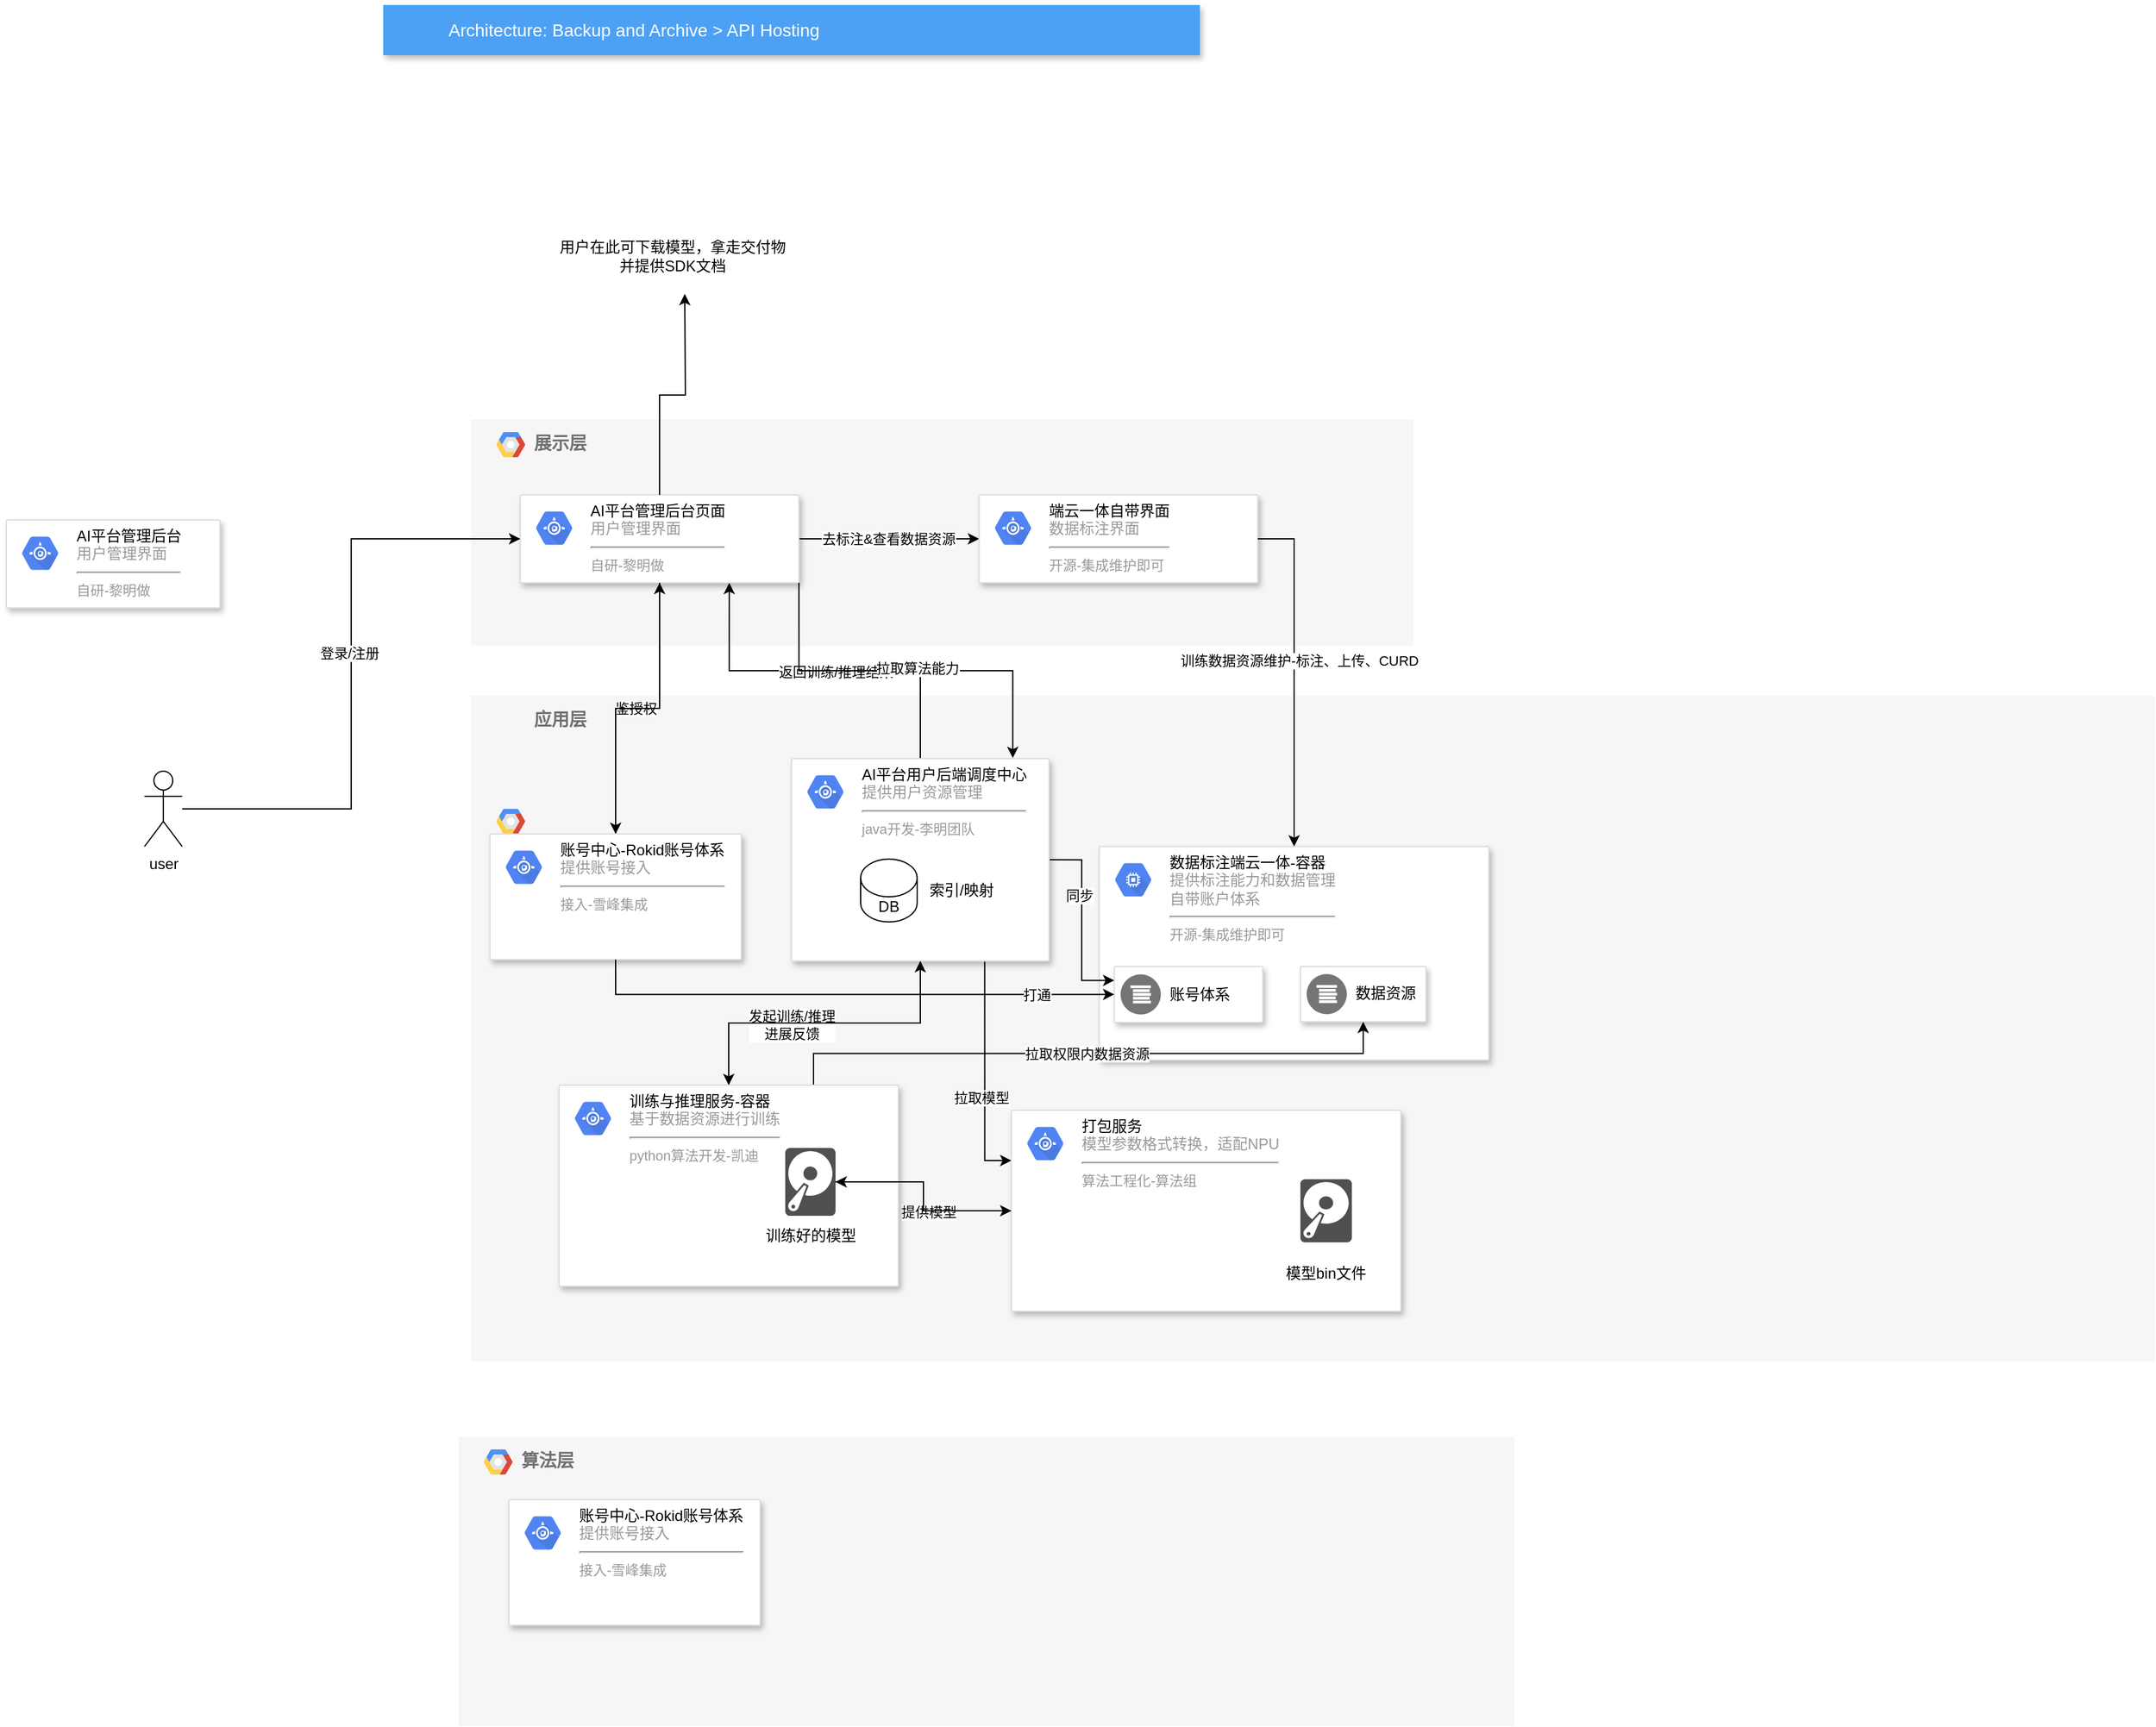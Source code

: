 <mxfile version="17.2.2" type="github">
  <diagram id="f106602c-feb2-e66a-4537-3a34d633f6aa" name="Page-1">
    <mxGraphModel dx="2115" dy="559" grid="1" gridSize="10" guides="1" tooltips="1" connect="1" arrows="1" fold="1" page="1" pageScale="1" pageWidth="1169" pageHeight="827" background="none" math="0" shadow="0">
      <root>
        <mxCell id="0" />
        <mxCell id="1" parent="0" />
        <mxCell id="818" value="Architecture: Backup and Archive &amp;gt; API Hosting" style="fillColor=#4DA1F5;strokeColor=none;shadow=1;gradientColor=none;fontSize=14;align=left;spacingLeft=50;fontColor=#ffffff;html=1;" parent="1" vertex="1">
          <mxGeometry x="260" y="40" width="650" height="40" as="geometry" />
        </mxCell>
        <mxCell id="q__DUi-fNcWMA-XT6eUi-1006" value="&lt;b&gt;展示层&lt;/b&gt;" style="fillColor=#F6F6F6;strokeColor=none;shadow=0;gradientColor=none;fontSize=14;align=left;spacing=10;fontColor=#717171;9E9E9E;verticalAlign=top;spacingTop=-4;fontStyle=0;spacingLeft=40;html=1;" vertex="1" parent="1">
          <mxGeometry x="330" y="370" width="750" height="180" as="geometry" />
        </mxCell>
        <mxCell id="q__DUi-fNcWMA-XT6eUi-1007" value="" style="shape=mxgraph.gcp2.google_cloud_platform;fillColor=#F6F6F6;strokeColor=none;shadow=0;gradientColor=none;" vertex="1" parent="q__DUi-fNcWMA-XT6eUi-1006">
          <mxGeometry width="23" height="20" relative="1" as="geometry">
            <mxPoint x="20" y="10" as="offset" />
          </mxGeometry>
        </mxCell>
        <mxCell id="q__DUi-fNcWMA-XT6eUi-1037" value="去标注&amp;amp;查看数据资源" style="edgeStyle=orthogonalEdgeStyle;rounded=0;orthogonalLoop=1;jettySize=auto;html=1;entryX=0;entryY=0.5;entryDx=0;entryDy=0;" edge="1" parent="q__DUi-fNcWMA-XT6eUi-1006" source="q__DUi-fNcWMA-XT6eUi-1012" target="q__DUi-fNcWMA-XT6eUi-1018">
          <mxGeometry relative="1" as="geometry" />
        </mxCell>
        <mxCell id="q__DUi-fNcWMA-XT6eUi-1012" value="" style="strokeColor=#dddddd;fillColor=#ffffff;shadow=1;strokeWidth=1;rounded=1;absoluteArcSize=1;arcSize=2;fontSize=11;fontColor=#9E9E9E;align=center;html=1;" vertex="1" parent="q__DUi-fNcWMA-XT6eUi-1006">
          <mxGeometry x="39.13" y="60" width="221.739" height="70" as="geometry" />
        </mxCell>
        <mxCell id="q__DUi-fNcWMA-XT6eUi-1013" value="&lt;font color=&quot;#000000&quot;&gt;AI平台管理后台页面&lt;/font&gt;&lt;br&gt;用户管理界面&lt;hr&gt;&lt;span style=&quot;font-size: 11px&quot;&gt;自研-黎明做&lt;/span&gt;" style="dashed=0;connectable=0;html=1;fillColor=#5184F3;strokeColor=none;shape=mxgraph.gcp2.hexIcon;prIcon=app_engine;part=1;labelPosition=right;verticalLabelPosition=middle;align=left;verticalAlign=top;spacingLeft=5;fontColor=#999999;fontSize=12;spacingTop=-8;" vertex="1" parent="q__DUi-fNcWMA-XT6eUi-1012">
          <mxGeometry width="44" height="39" relative="1" as="geometry">
            <mxPoint x="5" y="7" as="offset" />
          </mxGeometry>
        </mxCell>
        <mxCell id="q__DUi-fNcWMA-XT6eUi-1018" value="" style="strokeColor=#dddddd;fillColor=#ffffff;shadow=1;strokeWidth=1;rounded=1;absoluteArcSize=1;arcSize=2;fontSize=11;fontColor=#9E9E9E;align=center;html=1;" vertex="1" parent="q__DUi-fNcWMA-XT6eUi-1006">
          <mxGeometry x="404.348" y="60" width="221.739" height="70" as="geometry" />
        </mxCell>
        <mxCell id="q__DUi-fNcWMA-XT6eUi-1019" value="&lt;font color=&quot;#000000&quot;&gt;端云一体自带界面&lt;/font&gt;&lt;br&gt;数据标注界面&lt;hr&gt;&lt;span style=&quot;font-size: 11px&quot;&gt;开源-集成维护即可&lt;/span&gt;" style="dashed=0;connectable=0;html=1;fillColor=#5184F3;strokeColor=none;shape=mxgraph.gcp2.hexIcon;prIcon=app_engine;part=1;labelPosition=right;verticalLabelPosition=middle;align=left;verticalAlign=top;spacingLeft=5;fontColor=#999999;fontSize=12;spacingTop=-8;" vertex="1" parent="q__DUi-fNcWMA-XT6eUi-1018">
          <mxGeometry width="44" height="39" relative="1" as="geometry">
            <mxPoint x="5" y="7" as="offset" />
          </mxGeometry>
        </mxCell>
        <mxCell id="q__DUi-fNcWMA-XT6eUi-1021" value="&lt;b&gt;应用层&lt;/b&gt;" style="fillColor=#F6F6F6;strokeColor=none;shadow=0;gradientColor=none;fontSize=14;align=left;spacing=10;fontColor=#717171;9E9E9E;verticalAlign=top;spacingTop=-4;fontStyle=0;spacingLeft=40;html=1;container=0;" vertex="1" parent="1">
          <mxGeometry x="330" y="590" width="1340" height="530" as="geometry" />
        </mxCell>
        <mxCell id="q__DUi-fNcWMA-XT6eUi-1023" value="" style="strokeColor=#dddddd;fillColor=#ffffff;shadow=1;strokeWidth=1;rounded=1;absoluteArcSize=1;arcSize=2;fontSize=11;fontColor=#9E9E9E;align=center;html=1;" vertex="1" parent="1">
          <mxGeometry x="-40" y="450" width="170" height="70" as="geometry" />
        </mxCell>
        <mxCell id="q__DUi-fNcWMA-XT6eUi-1024" value="&lt;font color=&quot;#000000&quot;&gt;AI平台管理后台&lt;/font&gt;&lt;br&gt;用户管理界面&lt;hr&gt;&lt;span style=&quot;font-size: 11px&quot;&gt;自研-黎明做&lt;/span&gt;" style="dashed=0;connectable=0;html=1;fillColor=#5184F3;strokeColor=none;shape=mxgraph.gcp2.hexIcon;prIcon=app_engine;part=1;labelPosition=right;verticalLabelPosition=middle;align=left;verticalAlign=top;spacingLeft=5;fontColor=#999999;fontSize=12;spacingTop=-8;" vertex="1" parent="q__DUi-fNcWMA-XT6eUi-1023">
          <mxGeometry width="44" height="39" relative="1" as="geometry">
            <mxPoint x="5" y="7" as="offset" />
          </mxGeometry>
        </mxCell>
        <mxCell id="q__DUi-fNcWMA-XT6eUi-1027" value="&lt;b&gt;算法层&lt;/b&gt;" style="fillColor=#F6F6F6;strokeColor=none;shadow=0;gradientColor=none;fontSize=14;align=left;spacing=10;fontColor=#717171;9E9E9E;verticalAlign=top;spacingTop=-4;fontStyle=0;spacingLeft=40;html=1;" vertex="1" parent="1">
          <mxGeometry x="320" y="1180" width="840" height="230" as="geometry" />
        </mxCell>
        <mxCell id="q__DUi-fNcWMA-XT6eUi-1028" value="" style="shape=mxgraph.gcp2.google_cloud_platform;fillColor=#F6F6F6;strokeColor=none;shadow=0;gradientColor=none;" vertex="1" parent="q__DUi-fNcWMA-XT6eUi-1027">
          <mxGeometry width="23" height="20" relative="1" as="geometry">
            <mxPoint x="20" y="10" as="offset" />
          </mxGeometry>
        </mxCell>
        <mxCell id="q__DUi-fNcWMA-XT6eUi-1087" value="" style="strokeColor=#dddddd;fillColor=#ffffff;shadow=1;strokeWidth=1;rounded=1;absoluteArcSize=1;arcSize=2;fontSize=11;fontColor=#9E9E9E;align=center;html=1;" vertex="1" parent="q__DUi-fNcWMA-XT6eUi-1027">
          <mxGeometry x="40" y="50" width="200" height="100" as="geometry" />
        </mxCell>
        <mxCell id="q__DUi-fNcWMA-XT6eUi-1088" value="&lt;font color=&quot;#000000&quot;&gt;账号中心-Rokid账号体系&lt;/font&gt;&lt;br&gt;提供账号接入&lt;hr&gt;&lt;span style=&quot;font-size: 11px&quot;&gt;接入-雪峰集成&lt;/span&gt;" style="dashed=0;connectable=0;html=1;fillColor=#5184F3;strokeColor=none;shape=mxgraph.gcp2.hexIcon;prIcon=app_engine;part=1;labelPosition=right;verticalLabelPosition=middle;align=left;verticalAlign=top;spacingLeft=5;fontColor=#999999;fontSize=12;spacingTop=-8;" vertex="1" parent="q__DUi-fNcWMA-XT6eUi-1087">
          <mxGeometry width="44" height="39" relative="1" as="geometry">
            <mxPoint x="5" y="7" as="offset" />
          </mxGeometry>
        </mxCell>
        <mxCell id="q__DUi-fNcWMA-XT6eUi-1031" style="edgeStyle=orthogonalEdgeStyle;rounded=0;orthogonalLoop=1;jettySize=auto;html=1;entryX=0;entryY=0.5;entryDx=0;entryDy=0;" edge="1" parent="1" source="q__DUi-fNcWMA-XT6eUi-1029" target="q__DUi-fNcWMA-XT6eUi-1012">
          <mxGeometry relative="1" as="geometry" />
        </mxCell>
        <mxCell id="q__DUi-fNcWMA-XT6eUi-1032" value="登录/注册" style="edgeLabel;html=1;align=center;verticalAlign=middle;resizable=0;points=[];" vertex="1" connectable="0" parent="q__DUi-fNcWMA-XT6eUi-1031">
          <mxGeometry x="0.068" y="2" relative="1" as="geometry">
            <mxPoint as="offset" />
          </mxGeometry>
        </mxCell>
        <mxCell id="q__DUi-fNcWMA-XT6eUi-1029" value="user" style="shape=umlActor;verticalLabelPosition=bottom;verticalAlign=top;html=1;outlineConnect=0;" vertex="1" parent="1">
          <mxGeometry x="70" y="650" width="30" height="60" as="geometry" />
        </mxCell>
        <mxCell id="q__DUi-fNcWMA-XT6eUi-1033" style="edgeStyle=orthogonalEdgeStyle;rounded=0;orthogonalLoop=1;jettySize=auto;html=1;exitX=0.5;exitY=1;exitDx=0;exitDy=0;" edge="1" parent="1" source="q__DUi-fNcWMA-XT6eUi-1012" target="q__DUi-fNcWMA-XT6eUi-1025">
          <mxGeometry relative="1" as="geometry" />
        </mxCell>
        <mxCell id="q__DUi-fNcWMA-XT6eUi-1034" value="鉴授权" style="edgeLabel;html=1;align=center;verticalAlign=middle;resizable=0;points=[];" vertex="1" connectable="0" parent="q__DUi-fNcWMA-XT6eUi-1033">
          <mxGeometry x="0.015" relative="1" as="geometry">
            <mxPoint as="offset" />
          </mxGeometry>
        </mxCell>
        <mxCell id="q__DUi-fNcWMA-XT6eUi-1036" style="edgeStyle=orthogonalEdgeStyle;rounded=0;orthogonalLoop=1;jettySize=auto;html=1;exitX=0.5;exitY=0;exitDx=0;exitDy=0;entryX=0.5;entryY=1;entryDx=0;entryDy=0;" edge="1" parent="1" source="q__DUi-fNcWMA-XT6eUi-1025" target="q__DUi-fNcWMA-XT6eUi-1012">
          <mxGeometry relative="1" as="geometry" />
        </mxCell>
        <mxCell id="q__DUi-fNcWMA-XT6eUi-1043" style="edgeStyle=orthogonalEdgeStyle;rounded=0;orthogonalLoop=1;jettySize=auto;html=1;exitX=0.5;exitY=0;exitDx=0;exitDy=0;entryX=0.75;entryY=1;entryDx=0;entryDy=0;" edge="1" parent="1" source="q__DUi-fNcWMA-XT6eUi-1041" target="q__DUi-fNcWMA-XT6eUi-1012">
          <mxGeometry relative="1" as="geometry" />
        </mxCell>
        <mxCell id="q__DUi-fNcWMA-XT6eUi-1067" value="返回训练/推理结果" style="edgeLabel;html=1;align=center;verticalAlign=middle;resizable=0;points=[];" vertex="1" connectable="0" parent="q__DUi-fNcWMA-XT6eUi-1043">
          <mxGeometry x="-0.056" y="1" relative="1" as="geometry">
            <mxPoint as="offset" />
          </mxGeometry>
        </mxCell>
        <mxCell id="q__DUi-fNcWMA-XT6eUi-1050" style="edgeStyle=orthogonalEdgeStyle;rounded=0;orthogonalLoop=1;jettySize=auto;html=1;exitX=1;exitY=0.5;exitDx=0;exitDy=0;" edge="1" parent="1" source="q__DUi-fNcWMA-XT6eUi-1018" target="q__DUi-fNcWMA-XT6eUi-1014">
          <mxGeometry relative="1" as="geometry" />
        </mxCell>
        <mxCell id="q__DUi-fNcWMA-XT6eUi-1051" value="训练数据资源维护-标注、上传、CURD" style="edgeLabel;html=1;align=center;verticalAlign=middle;resizable=0;points=[];" vertex="1" connectable="0" parent="q__DUi-fNcWMA-XT6eUi-1050">
          <mxGeometry x="-0.082" y="4" relative="1" as="geometry">
            <mxPoint as="offset" />
          </mxGeometry>
        </mxCell>
        <mxCell id="q__DUi-fNcWMA-XT6eUi-1022" value="" style="shape=mxgraph.gcp2.google_cloud_platform;fillColor=#F6F6F6;strokeColor=none;shadow=0;gradientColor=none;" vertex="1" parent="1">
          <mxGeometry x="350" y="680" width="23" height="20" as="geometry">
            <mxPoint x="20" y="10" as="offset" />
          </mxGeometry>
        </mxCell>
        <mxCell id="q__DUi-fNcWMA-XT6eUi-1025" value="" style="strokeColor=#dddddd;fillColor=#ffffff;shadow=1;strokeWidth=1;rounded=1;absoluteArcSize=1;arcSize=2;fontSize=11;fontColor=#9E9E9E;align=center;html=1;" vertex="1" parent="1">
          <mxGeometry x="345" y="700" width="200" height="100" as="geometry" />
        </mxCell>
        <mxCell id="q__DUi-fNcWMA-XT6eUi-1026" value="&lt;font color=&quot;#000000&quot;&gt;账号中心-Rokid账号体系&lt;/font&gt;&lt;br&gt;提供账号接入&lt;hr&gt;&lt;span style=&quot;font-size: 11px&quot;&gt;接入-雪峰集成&lt;/span&gt;" style="dashed=0;connectable=0;html=1;fillColor=#5184F3;strokeColor=none;shape=mxgraph.gcp2.hexIcon;prIcon=app_engine;part=1;labelPosition=right;verticalLabelPosition=middle;align=left;verticalAlign=top;spacingLeft=5;fontColor=#999999;fontSize=12;spacingTop=-8;" vertex="1" parent="q__DUi-fNcWMA-XT6eUi-1025">
          <mxGeometry width="44" height="39" relative="1" as="geometry">
            <mxPoint x="5" y="7" as="offset" />
          </mxGeometry>
        </mxCell>
        <mxCell id="q__DUi-fNcWMA-XT6eUi-1014" value="" style="strokeColor=#dddddd;fillColor=#ffffff;shadow=1;strokeWidth=1;rounded=1;absoluteArcSize=1;arcSize=2;fontSize=11;fontColor=#9E9E9E;align=center;html=1;" vertex="1" parent="1">
          <mxGeometry x="830" y="710" width="310" height="170" as="geometry" />
        </mxCell>
        <mxCell id="q__DUi-fNcWMA-XT6eUi-1015" value="&lt;font color=&quot;#000000&quot;&gt;数据标注端云一体-容器&lt;/font&gt;&lt;br&gt;提供标注能力和数据管理&lt;br&gt;自带账户体系&lt;br&gt;&lt;hr&gt;&lt;span style=&quot;font-size: 11px&quot;&gt;开源-集成维护即可&lt;/span&gt;" style="dashed=0;connectable=0;html=1;fillColor=#5184F3;strokeColor=none;shape=mxgraph.gcp2.hexIcon;prIcon=compute_engine;part=1;labelPosition=right;verticalLabelPosition=middle;align=left;verticalAlign=top;spacingLeft=5;fontColor=#999999;fontSize=12;spacingTop=-8;" vertex="1" parent="q__DUi-fNcWMA-XT6eUi-1014">
          <mxGeometry width="44" height="39" relative="1" as="geometry">
            <mxPoint x="5" y="7" as="offset" />
          </mxGeometry>
        </mxCell>
        <mxCell id="q__DUi-fNcWMA-XT6eUi-1039" value="" style="strokeColor=#dddddd;shadow=1;strokeWidth=1;rounded=1;absoluteArcSize=1;arcSize=2;" vertex="1" parent="q__DUi-fNcWMA-XT6eUi-1014">
          <mxGeometry x="11.92" y="95.46" width="118.08" height="44.54" as="geometry" />
        </mxCell>
        <mxCell id="q__DUi-fNcWMA-XT6eUi-1040" value="账号体系" style="sketch=0;dashed=0;connectable=0;html=1;fillColor=#757575;strokeColor=none;shape=mxgraph.gcp2.logs_api;part=1;labelPosition=right;verticalLabelPosition=middle;align=left;verticalAlign=middle;spacingLeft=5;fontSize=12;" vertex="1" parent="q__DUi-fNcWMA-XT6eUi-1039">
          <mxGeometry y="0.5" width="32" height="32" relative="1" as="geometry">
            <mxPoint x="5" y="-16" as="offset" />
          </mxGeometry>
        </mxCell>
        <mxCell id="q__DUi-fNcWMA-XT6eUi-1044" value="" style="strokeColor=#dddddd;shadow=1;strokeWidth=1;rounded=1;absoluteArcSize=1;arcSize=2;" vertex="1" parent="q__DUi-fNcWMA-XT6eUi-1014">
          <mxGeometry x="160" y="95.46" width="100" height="44" as="geometry" />
        </mxCell>
        <mxCell id="q__DUi-fNcWMA-XT6eUi-1045" value="数据资源" style="sketch=0;dashed=0;connectable=0;html=1;fillColor=#757575;strokeColor=none;shape=mxgraph.gcp2.logs_api;part=1;labelPosition=right;verticalLabelPosition=middle;align=left;verticalAlign=middle;spacingLeft=5;fontSize=12;" vertex="1" parent="q__DUi-fNcWMA-XT6eUi-1044">
          <mxGeometry y="0.5" width="32" height="32" relative="1" as="geometry">
            <mxPoint x="5" y="-16" as="offset" />
          </mxGeometry>
        </mxCell>
        <mxCell id="q__DUi-fNcWMA-XT6eUi-1048" style="edgeStyle=orthogonalEdgeStyle;rounded=0;orthogonalLoop=1;jettySize=auto;html=1;exitX=1;exitY=0.5;exitDx=0;exitDy=0;entryX=0;entryY=0.25;entryDx=0;entryDy=0;" edge="1" parent="1" source="q__DUi-fNcWMA-XT6eUi-1041" target="q__DUi-fNcWMA-XT6eUi-1039">
          <mxGeometry relative="1" as="geometry" />
        </mxCell>
        <mxCell id="q__DUi-fNcWMA-XT6eUi-1049" value="同步" style="edgeLabel;html=1;align=center;verticalAlign=middle;resizable=0;points=[];" vertex="1" connectable="0" parent="q__DUi-fNcWMA-XT6eUi-1048">
          <mxGeometry x="-0.264" y="-2" relative="1" as="geometry">
            <mxPoint as="offset" />
          </mxGeometry>
        </mxCell>
        <mxCell id="q__DUi-fNcWMA-XT6eUi-1057" style="edgeStyle=orthogonalEdgeStyle;rounded=0;orthogonalLoop=1;jettySize=auto;html=1;exitX=0.5;exitY=1;exitDx=0;exitDy=0;" edge="1" parent="1" source="q__DUi-fNcWMA-XT6eUi-1041" target="q__DUi-fNcWMA-XT6eUi-1052">
          <mxGeometry relative="1" as="geometry" />
        </mxCell>
        <mxCell id="q__DUi-fNcWMA-XT6eUi-1058" value="发起训练/推理&lt;br&gt;进展反馈" style="edgeLabel;html=1;align=center;verticalAlign=middle;resizable=0;points=[];" vertex="1" connectable="0" parent="q__DUi-fNcWMA-XT6eUi-1057">
          <mxGeometry x="0.211" y="1" relative="1" as="geometry">
            <mxPoint as="offset" />
          </mxGeometry>
        </mxCell>
        <mxCell id="q__DUi-fNcWMA-XT6eUi-1075" style="edgeStyle=orthogonalEdgeStyle;rounded=0;orthogonalLoop=1;jettySize=auto;html=1;exitX=0.75;exitY=1;exitDx=0;exitDy=0;entryX=0;entryY=0.25;entryDx=0;entryDy=0;" edge="1" parent="1" source="q__DUi-fNcWMA-XT6eUi-1041" target="q__DUi-fNcWMA-XT6eUi-1068">
          <mxGeometry relative="1" as="geometry" />
        </mxCell>
        <mxCell id="q__DUi-fNcWMA-XT6eUi-1076" value="拉取模型" style="edgeLabel;html=1;align=center;verticalAlign=middle;resizable=0;points=[];" vertex="1" connectable="0" parent="q__DUi-fNcWMA-XT6eUi-1075">
          <mxGeometry x="0.21" y="-3" relative="1" as="geometry">
            <mxPoint as="offset" />
          </mxGeometry>
        </mxCell>
        <mxCell id="q__DUi-fNcWMA-XT6eUi-1041" value="" style="strokeColor=#dddddd;fillColor=#ffffff;shadow=1;strokeWidth=1;rounded=1;absoluteArcSize=1;arcSize=2;fontSize=11;fontColor=#9E9E9E;align=center;html=1;" vertex="1" parent="1">
          <mxGeometry x="585" y="640" width="205" height="161.11" as="geometry" />
        </mxCell>
        <mxCell id="q__DUi-fNcWMA-XT6eUi-1042" value="&lt;font color=&quot;#000000&quot;&gt;AI平台用户后端调度中心&lt;/font&gt;&lt;br&gt;提供用户资源管理&lt;hr&gt;&lt;span style=&quot;font-size: 11px&quot;&gt;java开发-李明团队&lt;/span&gt;" style="dashed=0;connectable=0;html=1;fillColor=#5184F3;strokeColor=none;shape=mxgraph.gcp2.hexIcon;prIcon=app_engine;part=1;labelPosition=right;verticalLabelPosition=middle;align=left;verticalAlign=top;spacingLeft=5;fontColor=#999999;fontSize=12;spacingTop=-8;" vertex="1" parent="q__DUi-fNcWMA-XT6eUi-1041">
          <mxGeometry width="44" height="39" relative="1" as="geometry">
            <mxPoint x="5" y="7" as="offset" />
          </mxGeometry>
        </mxCell>
        <mxCell id="q__DUi-fNcWMA-XT6eUi-1080" value="DB" style="shape=cylinder3;whiteSpace=wrap;html=1;boundedLbl=1;backgroundOutline=1;size=15;" vertex="1" parent="q__DUi-fNcWMA-XT6eUi-1041">
          <mxGeometry x="55" y="80" width="45" height="50" as="geometry" />
        </mxCell>
        <mxCell id="q__DUi-fNcWMA-XT6eUi-1081" value="索引/映射" style="text;html=1;align=center;verticalAlign=middle;resizable=0;points=[];autosize=1;strokeColor=none;fillColor=none;" vertex="1" parent="q__DUi-fNcWMA-XT6eUi-1041">
          <mxGeometry x="100" y="95" width="70" height="20" as="geometry" />
        </mxCell>
        <mxCell id="q__DUi-fNcWMA-XT6eUi-1046" style="edgeStyle=orthogonalEdgeStyle;rounded=0;orthogonalLoop=1;jettySize=auto;html=1;exitX=0.5;exitY=1;exitDx=0;exitDy=0;entryX=0;entryY=0.5;entryDx=0;entryDy=0;" edge="1" parent="1" source="q__DUi-fNcWMA-XT6eUi-1025" target="q__DUi-fNcWMA-XT6eUi-1039">
          <mxGeometry relative="1" as="geometry" />
        </mxCell>
        <mxCell id="q__DUi-fNcWMA-XT6eUi-1047" value="打通" style="edgeLabel;html=1;align=center;verticalAlign=middle;resizable=0;points=[];" vertex="1" connectable="0" parent="q__DUi-fNcWMA-XT6eUi-1046">
          <mxGeometry x="0.704" relative="1" as="geometry">
            <mxPoint as="offset" />
          </mxGeometry>
        </mxCell>
        <mxCell id="q__DUi-fNcWMA-XT6eUi-1059" style="edgeStyle=orthogonalEdgeStyle;rounded=0;orthogonalLoop=1;jettySize=auto;html=1;exitX=0.75;exitY=0;exitDx=0;exitDy=0;entryX=0.5;entryY=1;entryDx=0;entryDy=0;" edge="1" parent="1" source="q__DUi-fNcWMA-XT6eUi-1052" target="q__DUi-fNcWMA-XT6eUi-1044">
          <mxGeometry relative="1" as="geometry" />
        </mxCell>
        <mxCell id="q__DUi-fNcWMA-XT6eUi-1060" value="拉取权限内数据资源" style="edgeLabel;html=1;align=center;verticalAlign=middle;resizable=0;points=[];" vertex="1" connectable="0" parent="q__DUi-fNcWMA-XT6eUi-1059">
          <mxGeometry x="-0.008" relative="1" as="geometry">
            <mxPoint as="offset" />
          </mxGeometry>
        </mxCell>
        <mxCell id="q__DUi-fNcWMA-XT6eUi-1064" style="edgeStyle=orthogonalEdgeStyle;rounded=0;orthogonalLoop=1;jettySize=auto;html=1;exitX=0.5;exitY=0;exitDx=0;exitDy=0;entryX=0.5;entryY=1;entryDx=0;entryDy=0;" edge="1" parent="1" source="q__DUi-fNcWMA-XT6eUi-1052" target="q__DUi-fNcWMA-XT6eUi-1041">
          <mxGeometry relative="1" as="geometry" />
        </mxCell>
        <mxCell id="q__DUi-fNcWMA-XT6eUi-1052" value="" style="strokeColor=#dddddd;fillColor=#ffffff;shadow=1;strokeWidth=1;rounded=1;absoluteArcSize=1;arcSize=2;fontSize=11;fontColor=#9E9E9E;align=center;html=1;" vertex="1" parent="1">
          <mxGeometry x="400" y="900" width="270" height="160" as="geometry" />
        </mxCell>
        <mxCell id="q__DUi-fNcWMA-XT6eUi-1053" value="&lt;font color=&quot;#000000&quot;&gt;训练与推理服务-容器&lt;/font&gt;&lt;br&gt;基于数据资源进行训练&lt;hr&gt;&lt;span style=&quot;font-size: 11px&quot;&gt;python算法开发-凯迪&lt;/span&gt;" style="dashed=0;connectable=0;html=1;fillColor=#5184F3;strokeColor=none;shape=mxgraph.gcp2.hexIcon;prIcon=app_engine;part=1;labelPosition=right;verticalLabelPosition=middle;align=left;verticalAlign=top;spacingLeft=5;fontColor=#999999;fontSize=12;spacingTop=-8;" vertex="1" parent="q__DUi-fNcWMA-XT6eUi-1052">
          <mxGeometry width="44" height="39" relative="1" as="geometry">
            <mxPoint x="5" y="7" as="offset" />
          </mxGeometry>
        </mxCell>
        <mxCell id="q__DUi-fNcWMA-XT6eUi-1061" value="" style="sketch=0;pointerEvents=1;shadow=0;dashed=0;html=1;strokeColor=none;fillColor=#505050;labelPosition=center;verticalLabelPosition=bottom;verticalAlign=top;outlineConnect=0;align=center;shape=mxgraph.office.devices.hard_disk;" vertex="1" parent="q__DUi-fNcWMA-XT6eUi-1052">
          <mxGeometry x="180" y="50" width="40" height="54" as="geometry" />
        </mxCell>
        <mxCell id="q__DUi-fNcWMA-XT6eUi-1062" value="训练好的模型" style="text;html=1;align=center;verticalAlign=middle;resizable=0;points=[];autosize=1;strokeColor=none;fillColor=none;" vertex="1" parent="q__DUi-fNcWMA-XT6eUi-1052">
          <mxGeometry x="155" y="110" width="90" height="20" as="geometry" />
        </mxCell>
        <mxCell id="q__DUi-fNcWMA-XT6eUi-1077" style="edgeStyle=orthogonalEdgeStyle;rounded=0;orthogonalLoop=1;jettySize=auto;html=1;exitX=0;exitY=0.5;exitDx=0;exitDy=0;" edge="1" parent="1" source="q__DUi-fNcWMA-XT6eUi-1068" target="q__DUi-fNcWMA-XT6eUi-1061">
          <mxGeometry relative="1" as="geometry" />
        </mxCell>
        <mxCell id="q__DUi-fNcWMA-XT6eUi-1078" value="提供模型" style="edgeLabel;html=1;align=center;verticalAlign=middle;resizable=0;points=[];" vertex="1" connectable="0" parent="q__DUi-fNcWMA-XT6eUi-1077">
          <mxGeometry x="-0.189" y="1" relative="1" as="geometry">
            <mxPoint as="offset" />
          </mxGeometry>
        </mxCell>
        <mxCell id="q__DUi-fNcWMA-XT6eUi-1068" value="" style="strokeColor=#dddddd;fillColor=#ffffff;shadow=1;strokeWidth=1;rounded=1;absoluteArcSize=1;arcSize=2;fontSize=11;fontColor=#9E9E9E;align=center;html=1;" vertex="1" parent="1">
          <mxGeometry x="760" y="920" width="310" height="160" as="geometry" />
        </mxCell>
        <mxCell id="q__DUi-fNcWMA-XT6eUi-1069" value="&lt;font color=&quot;#000000&quot;&gt;打包服务&lt;/font&gt;&lt;br&gt;模型参数格式转换，适配NPU&lt;hr&gt;&lt;span style=&quot;font-size: 11px&quot;&gt;算法工程化-算法组&lt;/span&gt;" style="dashed=0;connectable=0;html=1;fillColor=#5184F3;strokeColor=none;shape=mxgraph.gcp2.hexIcon;prIcon=app_engine;part=1;labelPosition=right;verticalLabelPosition=middle;align=left;verticalAlign=top;spacingLeft=5;fontColor=#999999;fontSize=12;spacingTop=-8;" vertex="1" parent="q__DUi-fNcWMA-XT6eUi-1068">
          <mxGeometry width="44" height="39" relative="1" as="geometry">
            <mxPoint x="5" y="7" as="offset" />
          </mxGeometry>
        </mxCell>
        <mxCell id="q__DUi-fNcWMA-XT6eUi-1082" value="" style="sketch=0;pointerEvents=1;shadow=0;dashed=0;html=1;strokeColor=none;fillColor=#505050;labelPosition=center;verticalLabelPosition=bottom;verticalAlign=top;outlineConnect=0;align=center;shape=mxgraph.office.devices.hard_disk;" vertex="1" parent="q__DUi-fNcWMA-XT6eUi-1068">
          <mxGeometry x="230" y="54.85" width="40.96" height="50.31" as="geometry" />
        </mxCell>
        <mxCell id="q__DUi-fNcWMA-XT6eUi-1083" value="模型bin文件" style="text;html=1;align=center;verticalAlign=middle;resizable=0;points=[];autosize=1;strokeColor=none;fillColor=none;" vertex="1" parent="q__DUi-fNcWMA-XT6eUi-1068">
          <mxGeometry x="210.48" y="120" width="80" height="20" as="geometry" />
        </mxCell>
        <mxCell id="q__DUi-fNcWMA-XT6eUi-1071" style="edgeStyle=orthogonalEdgeStyle;rounded=0;orthogonalLoop=1;jettySize=auto;html=1;exitX=1;exitY=1;exitDx=0;exitDy=0;entryX=0.859;entryY=-0.003;entryDx=0;entryDy=0;entryPerimeter=0;" edge="1" parent="1" source="q__DUi-fNcWMA-XT6eUi-1012" target="q__DUi-fNcWMA-XT6eUi-1041">
          <mxGeometry relative="1" as="geometry" />
        </mxCell>
        <mxCell id="q__DUi-fNcWMA-XT6eUi-1072" value="拉取算法能力" style="edgeLabel;html=1;align=center;verticalAlign=middle;resizable=0;points=[];" vertex="1" connectable="0" parent="q__DUi-fNcWMA-XT6eUi-1071">
          <mxGeometry x="0.058" y="2" relative="1" as="geometry">
            <mxPoint as="offset" />
          </mxGeometry>
        </mxCell>
        <mxCell id="q__DUi-fNcWMA-XT6eUi-1079" style="edgeStyle=orthogonalEdgeStyle;rounded=0;orthogonalLoop=1;jettySize=auto;html=1;entryX=0;entryY=0.5;entryDx=0;entryDy=0;" edge="1" parent="1" source="q__DUi-fNcWMA-XT6eUi-1061" target="q__DUi-fNcWMA-XT6eUi-1068">
          <mxGeometry relative="1" as="geometry" />
        </mxCell>
        <mxCell id="q__DUi-fNcWMA-XT6eUi-1085" style="edgeStyle=orthogonalEdgeStyle;rounded=0;orthogonalLoop=1;jettySize=auto;html=1;" edge="1" parent="1" source="q__DUi-fNcWMA-XT6eUi-1012">
          <mxGeometry relative="1" as="geometry">
            <mxPoint x="500" y="270" as="targetPoint" />
          </mxGeometry>
        </mxCell>
        <mxCell id="q__DUi-fNcWMA-XT6eUi-1086" value="用户在此可下载模型，拿走交付物&lt;br&gt;并提供SDK文档" style="text;html=1;align=center;verticalAlign=middle;resizable=0;points=[];autosize=1;strokeColor=none;fillColor=none;" vertex="1" parent="1">
          <mxGeometry x="390" y="225" width="200" height="30" as="geometry" />
        </mxCell>
      </root>
    </mxGraphModel>
  </diagram>
</mxfile>
